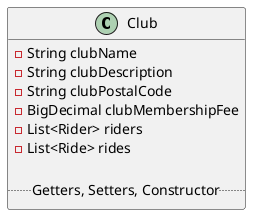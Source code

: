 @startuml
class Club {
    -String clubName
    -String clubDescription
    -String clubPostalCode
    -BigDecimal clubMembershipFee
    -List<Rider> riders
    -List<Ride> rides

    .. Getters, Setters, Constructor ..
}
@enduml
